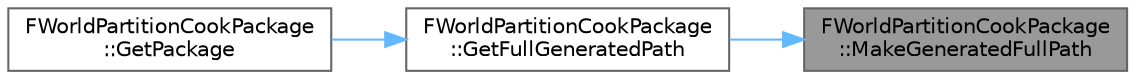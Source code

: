 digraph "FWorldPartitionCookPackage::MakeGeneratedFullPath"
{
 // INTERACTIVE_SVG=YES
 // LATEX_PDF_SIZE
  bgcolor="transparent";
  edge [fontname=Helvetica,fontsize=10,labelfontname=Helvetica,labelfontsize=10];
  node [fontname=Helvetica,fontsize=10,shape=box,height=0.2,width=0.4];
  rankdir="RL";
  Node1 [id="Node000001",label="FWorldPartitionCookPackage\l::MakeGeneratedFullPath",height=0.2,width=0.4,color="gray40", fillcolor="grey60", style="filled", fontcolor="black",tooltip=" "];
  Node1 -> Node2 [id="edge1_Node000001_Node000002",dir="back",color="steelblue1",style="solid",tooltip=" "];
  Node2 [id="Node000002",label="FWorldPartitionCookPackage\l::GetFullGeneratedPath",height=0.2,width=0.4,color="grey40", fillcolor="white", style="filled",URL="$d3/dd2/structFWorldPartitionCookPackage.html#a3c968c18043e296abd7652eec0b266fa",tooltip=" "];
  Node2 -> Node3 [id="edge2_Node000002_Node000003",dir="back",color="steelblue1",style="solid",tooltip=" "];
  Node3 [id="Node000003",label="FWorldPartitionCookPackage\l::GetPackage",height=0.2,width=0.4,color="grey40", fillcolor="white", style="filled",URL="$d3/dd2/structFWorldPartitionCookPackage.html#ab7cda355be78eca0b30a5187748960e9",tooltip=" "];
}
